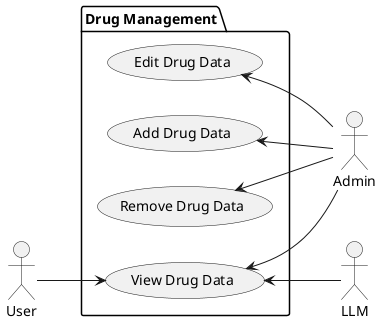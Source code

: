 @startuml drug-management-usecase
skinparam linetype spline
left to right direction

actor Admin
actor LLM
actor User

package "Drug Management" {
  (View Drug Data) <-- Admin
  (Add Drug Data) <-- Admin
  (Remove Drug Data) <-- Admin
  (Edit Drug Data) <-- Admin
  (View Drug Data) <-- LLM
  User --> (View Drug Data)
}
@enduml
